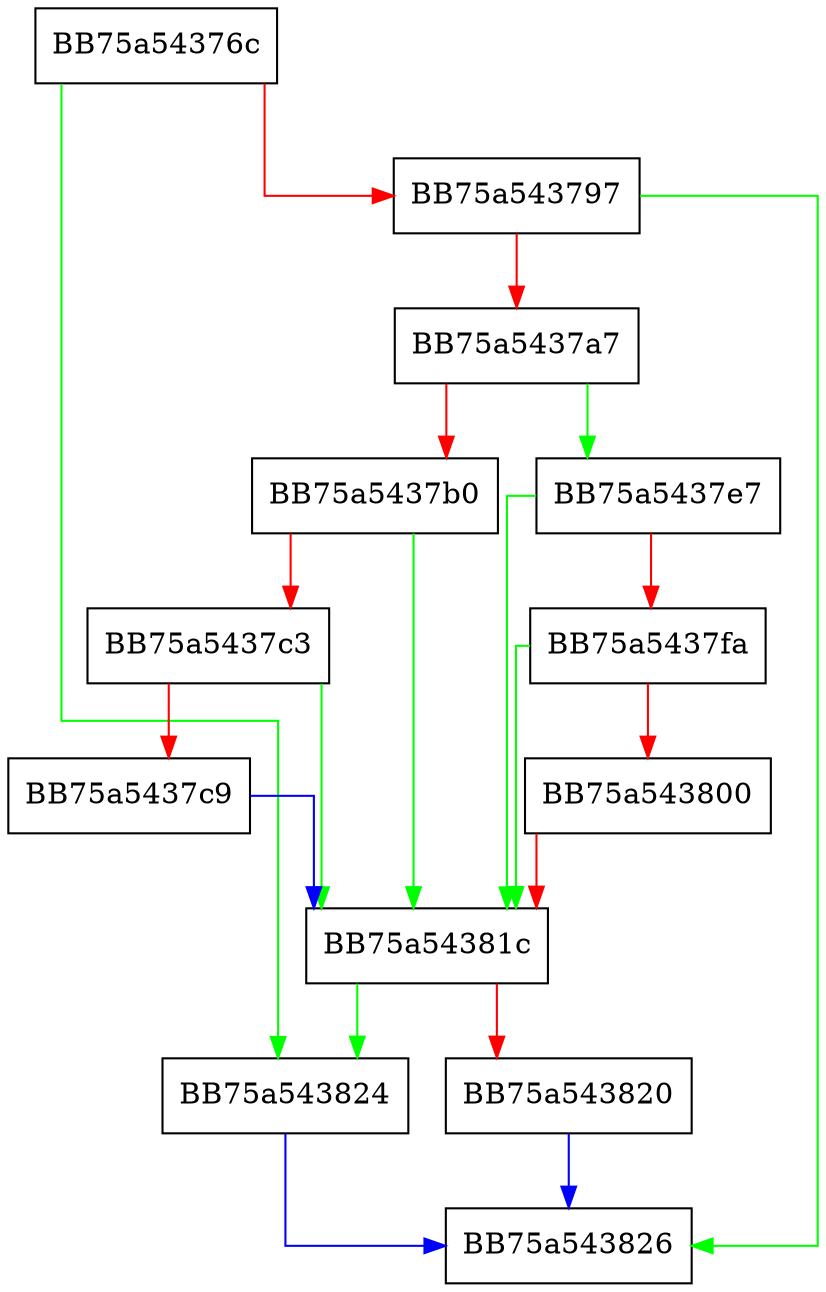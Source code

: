 digraph UtilRawGetProcAddress {
  node [shape="box"];
  graph [splines=ortho];
  BB75a54376c -> BB75a543824 [color="green"];
  BB75a54376c -> BB75a543797 [color="red"];
  BB75a543797 -> BB75a543826 [color="green"];
  BB75a543797 -> BB75a5437a7 [color="red"];
  BB75a5437a7 -> BB75a5437e7 [color="green"];
  BB75a5437a7 -> BB75a5437b0 [color="red"];
  BB75a5437b0 -> BB75a54381c [color="green"];
  BB75a5437b0 -> BB75a5437c3 [color="red"];
  BB75a5437c3 -> BB75a54381c [color="green"];
  BB75a5437c3 -> BB75a5437c9 [color="red"];
  BB75a5437c9 -> BB75a54381c [color="blue"];
  BB75a5437e7 -> BB75a54381c [color="green"];
  BB75a5437e7 -> BB75a5437fa [color="red"];
  BB75a5437fa -> BB75a54381c [color="green"];
  BB75a5437fa -> BB75a543800 [color="red"];
  BB75a543800 -> BB75a54381c [color="red"];
  BB75a54381c -> BB75a543824 [color="green"];
  BB75a54381c -> BB75a543820 [color="red"];
  BB75a543820 -> BB75a543826 [color="blue"];
  BB75a543824 -> BB75a543826 [color="blue"];
}